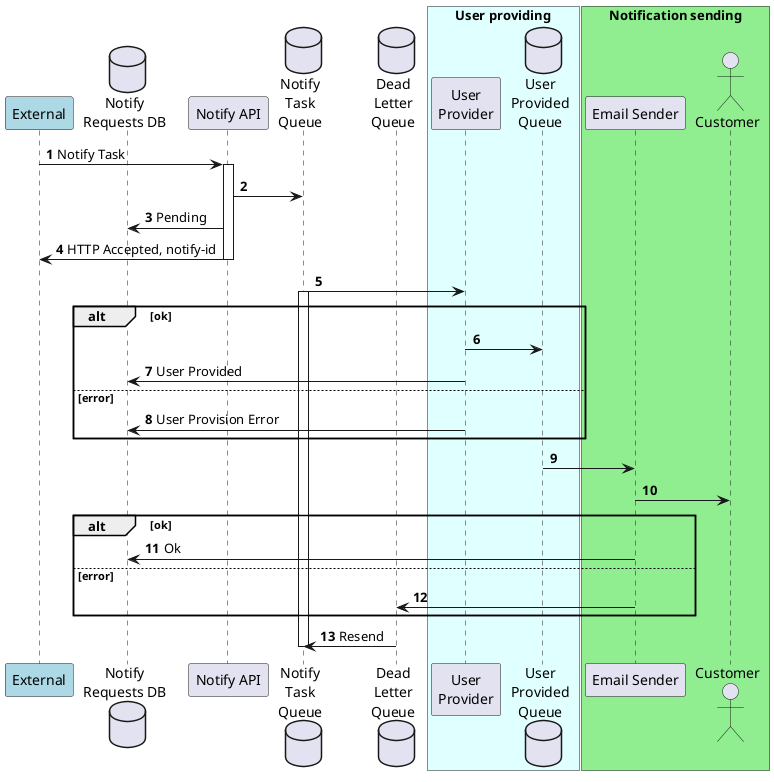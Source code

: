 @startuml notify_pipeline
skinparam WrapWidth 5
autonumber


participant external as "External" #LightBlue
database notify_requests as "Notify\nRequests DB"
participant api as "Notify API"

database notify_task_queue as "Notify\nTask\nQueue"
database dead_letter_queue as "Dead\nLetter\nQueue"

box "User providing" #LightCyan
    participant user_provider as "User\nProvider"
    database user_provided_queue as "User\nProvided\nQueue"
end box

box "Notification sending" #LightGreen
    participant email_sender as "Email Sender"
    actor customer as "Customer"
end box

external -> api: Notify Task
activate api
api -> notify_task_queue
api -> notify_requests: Pending
api -> external: HTTP Accepted, notify-id
deactivate api

notify_task_queue -> user_provider
activate notify_task_queue
alt ok
    user_provider -> user_provided_queue
    user_provider -> notify_requests: User Provided
else error
    user_provider -> notify_requests: User Provision Error
end
user_provided_queue -> email_sender 

email_sender -> customer
alt ok 
    email_sender -> notify_requests: Ok
else error
    email_sender -> dead_letter_queue
end

dead_letter_queue -> notify_task_queue: Resend
deactivate notify_task_queue

@enduml